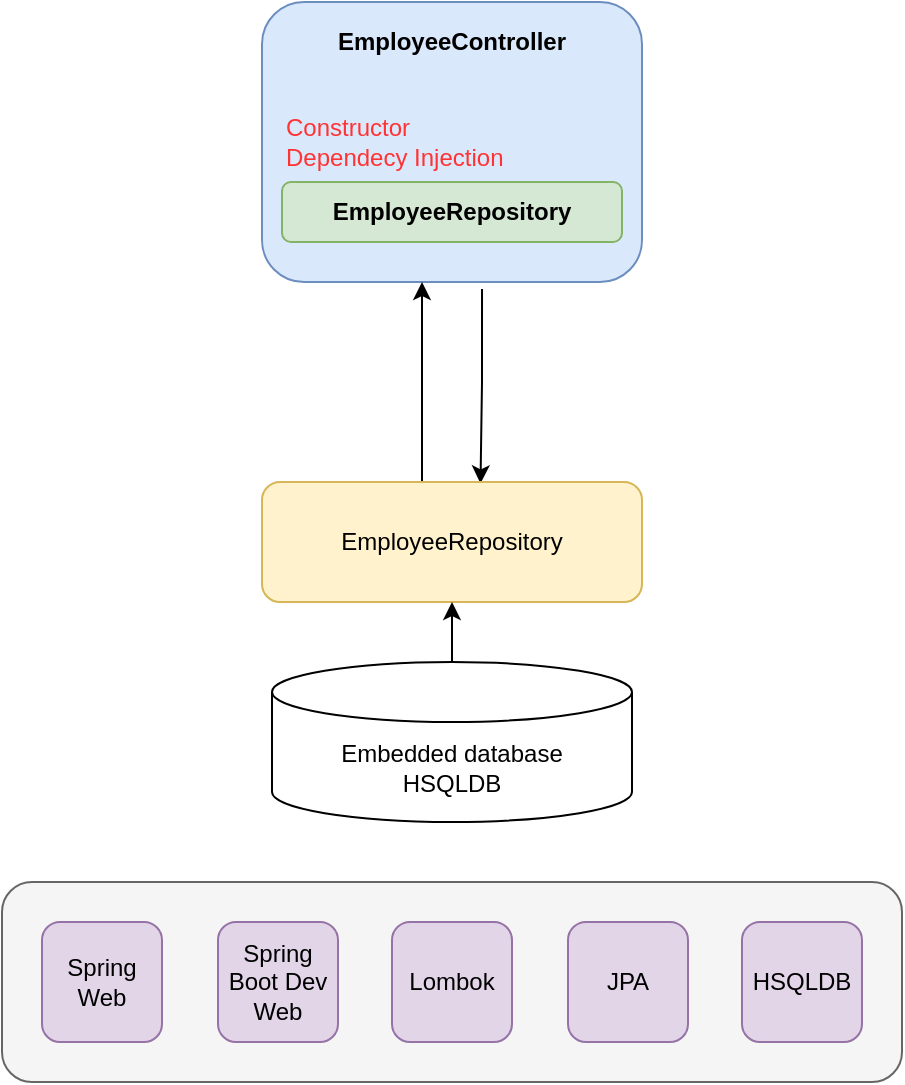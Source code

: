 <mxfile version="13.9.9" type="device" pages="2"><diagram id="Rpq3-Nq1cGj8FXgL9arm" name="Sayfa -1"><mxGraphModel dx="839" dy="354" grid="1" gridSize="10" guides="1" tooltips="1" connect="1" arrows="1" fold="1" page="1" pageScale="1" pageWidth="827" pageHeight="1169" math="0" shadow="0"><root><mxCell id="0"/><mxCell id="1" parent="0"/><mxCell id="CyO6XCACK2gwy6bMC-P3-13" value="" style="rounded=1;whiteSpace=wrap;html=1;fontColor=#333333;align=center;fillColor=#f5f5f5;strokeColor=#666666;" vertex="1" parent="1"><mxGeometry x="210" y="640" width="450" height="100" as="geometry"/></mxCell><mxCell id="nAKCcM5croSpwcNPF1QQ-4" style="edgeStyle=orthogonalEdgeStyle;rounded=0;orthogonalLoop=1;jettySize=auto;html=1;entryX=0.575;entryY=0.012;entryDx=0;entryDy=0;entryPerimeter=0;exitX=0.579;exitY=1.025;exitDx=0;exitDy=0;exitPerimeter=0;" edge="1" parent="1" source="nAKCcM5croSpwcNPF1QQ-1" target="nAKCcM5croSpwcNPF1QQ-3"><mxGeometry relative="1" as="geometry"><Array as="points"/></mxGeometry></mxCell><mxCell id="nAKCcM5croSpwcNPF1QQ-1" value="" style="rounded=1;whiteSpace=wrap;html=1;fillColor=#dae8fc;strokeColor=#6c8ebf;" vertex="1" parent="1"><mxGeometry x="340" y="200" width="190" height="140" as="geometry"/></mxCell><mxCell id="nAKCcM5croSpwcNPF1QQ-5" style="edgeStyle=orthogonalEdgeStyle;rounded=0;orthogonalLoop=1;jettySize=auto;html=1;" edge="1" parent="1" source="nAKCcM5croSpwcNPF1QQ-3" target="nAKCcM5croSpwcNPF1QQ-1"><mxGeometry relative="1" as="geometry"><Array as="points"><mxPoint x="420" y="410"/><mxPoint x="420" y="410"/></Array></mxGeometry></mxCell><mxCell id="nAKCcM5croSpwcNPF1QQ-3" value="EmployeeRepository" style="rounded=1;whiteSpace=wrap;html=1;fillColor=#fff2cc;strokeColor=#d6b656;" vertex="1" parent="1"><mxGeometry x="340" y="440" width="190" height="60" as="geometry"/></mxCell><mxCell id="CyO6XCACK2gwy6bMC-P3-1" value="EmployeeRepository" style="rounded=1;whiteSpace=wrap;html=1;fillColor=#d5e8d4;strokeColor=#82b366;fontStyle=1" vertex="1" parent="1"><mxGeometry x="350" y="290" width="170" height="30" as="geometry"/></mxCell><mxCell id="CyO6XCACK2gwy6bMC-P3-3" value="Constructor &lt;br&gt;Dependecy Injection" style="text;html=1;strokeColor=none;fillColor=none;align=left;verticalAlign=middle;whiteSpace=wrap;rounded=0;fontColor=#FF3333;" vertex="1" parent="1"><mxGeometry x="350" y="260" width="170" height="20" as="geometry"/></mxCell><mxCell id="CyO6XCACK2gwy6bMC-P3-4" value="EmployeeController" style="text;html=1;strokeColor=none;fillColor=none;align=center;verticalAlign=middle;whiteSpace=wrap;rounded=0;fontStyle=1" vertex="1" parent="1"><mxGeometry x="350" y="210" width="170" height="20" as="geometry"/></mxCell><mxCell id="CyO6XCACK2gwy6bMC-P3-7" value="Spring Web" style="rounded=1;whiteSpace=wrap;html=1;align=center;fillColor=#e1d5e7;strokeColor=#9673a6;" vertex="1" parent="1"><mxGeometry x="230" y="660" width="60" height="60" as="geometry"/></mxCell><mxCell id="CyO6XCACK2gwy6bMC-P3-9" value="Spring Boot Dev Web" style="rounded=1;whiteSpace=wrap;html=1;align=center;fillColor=#e1d5e7;strokeColor=#9673a6;" vertex="1" parent="1"><mxGeometry x="318" y="660" width="60" height="60" as="geometry"/></mxCell><mxCell id="CyO6XCACK2gwy6bMC-P3-10" value="Lombok" style="rounded=1;whiteSpace=wrap;html=1;align=center;fillColor=#e1d5e7;strokeColor=#9673a6;" vertex="1" parent="1"><mxGeometry x="405" y="660" width="60" height="60" as="geometry"/></mxCell><mxCell id="CyO6XCACK2gwy6bMC-P3-11" value="JPA" style="rounded=1;whiteSpace=wrap;html=1;align=center;fillColor=#e1d5e7;strokeColor=#9673a6;" vertex="1" parent="1"><mxGeometry x="493" y="660" width="60" height="60" as="geometry"/></mxCell><mxCell id="CyO6XCACK2gwy6bMC-P3-12" value="HSQLDB" style="rounded=1;whiteSpace=wrap;html=1;align=center;fillColor=#e1d5e7;strokeColor=#9673a6;" vertex="1" parent="1"><mxGeometry x="580" y="660" width="60" height="60" as="geometry"/></mxCell><mxCell id="CyO6XCACK2gwy6bMC-P3-16" style="edgeStyle=orthogonalEdgeStyle;rounded=0;orthogonalLoop=1;jettySize=auto;html=1;fontColor=#000000;" edge="1" parent="1" source="CyO6XCACK2gwy6bMC-P3-15" target="nAKCcM5croSpwcNPF1QQ-3"><mxGeometry relative="1" as="geometry"/></mxCell><mxCell id="CyO6XCACK2gwy6bMC-P3-15" value="Embedded database&lt;br&gt;HSQLDB" style="shape=cylinder3;whiteSpace=wrap;html=1;boundedLbl=1;backgroundOutline=1;size=15;fontColor=#000000;align=center;" vertex="1" parent="1"><mxGeometry x="345" y="530" width="180" height="80" as="geometry"/></mxCell></root></mxGraphModel></diagram><diagram id="fdirW4nFo_FbMOZEnXwu" name="Sayfa -2"><mxGraphModel dx="1018" dy="585" grid="1" gridSize="10" guides="1" tooltips="1" connect="1" arrows="1" fold="1" page="1" pageScale="1" pageWidth="827" pageHeight="1169" math="0" shadow="0"><root><mxCell id="ohi2yp3BBNOGoVJR02ph-0"/><mxCell id="ohi2yp3BBNOGoVJR02ph-1" parent="ohi2yp3BBNOGoVJR02ph-0"/><mxCell id="ohi2yp3BBNOGoVJR02ph-2" value="id" style="rounded=0;whiteSpace=wrap;html=1;" vertex="1" parent="ohi2yp3BBNOGoVJR02ph-1"><mxGeometry x="140" y="100" width="120" height="60" as="geometry"/></mxCell><mxCell id="ohi2yp3BBNOGoVJR02ph-3" value="" style="rounded=0;whiteSpace=wrap;html=1;" vertex="1" parent="ohi2yp3BBNOGoVJR02ph-1"><mxGeometry x="140" y="190" width="120" height="60" as="geometry"/></mxCell><mxCell id="ohi2yp3BBNOGoVJR02ph-4" value="" style="rounded=0;whiteSpace=wrap;html=1;" vertex="1" parent="ohi2yp3BBNOGoVJR02ph-1"><mxGeometry x="140" y="280" width="120" height="60" as="geometry"/></mxCell><mxCell id="ohi2yp3BBNOGoVJR02ph-8" style="edgeStyle=orthogonalEdgeStyle;rounded=0;orthogonalLoop=1;jettySize=auto;html=1;entryX=1;entryY=0.5;entryDx=0;entryDy=0;" edge="1" parent="ohi2yp3BBNOGoVJR02ph-1" source="ohi2yp3BBNOGoVJR02ph-6" target="ohi2yp3BBNOGoVJR02ph-3"><mxGeometry relative="1" as="geometry"/></mxCell><mxCell id="ohi2yp3BBNOGoVJR02ph-6" value="" style="rounded=0;whiteSpace=wrap;html=1;fillColor=#f8cecc;strokeColor=#b85450;" vertex="1" parent="ohi2yp3BBNOGoVJR02ph-1"><mxGeometry x="330" y="190" width="120" height="60" as="geometry"/></mxCell><mxCell id="ohi2yp3BBNOGoVJR02ph-9" style="edgeStyle=orthogonalEdgeStyle;rounded=0;orthogonalLoop=1;jettySize=auto;html=1;" edge="1" parent="ohi2yp3BBNOGoVJR02ph-1" source="ohi2yp3BBNOGoVJR02ph-7" target="ohi2yp3BBNOGoVJR02ph-4"><mxGeometry relative="1" as="geometry"/></mxCell><mxCell id="ohi2yp3BBNOGoVJR02ph-7" value="" style="rounded=0;whiteSpace=wrap;html=1;fillColor=#f8cecc;strokeColor=#b85450;" vertex="1" parent="ohi2yp3BBNOGoVJR02ph-1"><mxGeometry x="330" y="280" width="120" height="60" as="geometry"/></mxCell></root></mxGraphModel></diagram></mxfile>